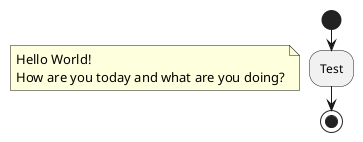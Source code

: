 {
  "sha1": "1z7vnj4hid01ok3yhvcjm261qtw6vj6",
  "insertion": {
    "when": "2024-05-30T20:48:19.854Z",
    "url": "http://forum.plantuml.net/8932/defaulttextalignment-too-mighty",
    "user": "plantuml@gmail.com"
  }
}
@startuml
skinparam defaultTextAlignment center
skinparam noteTextAlignment left
start
:Test;
floating note left: Hello World!\nHow are you today and what are you doing?
stop
@enduml
